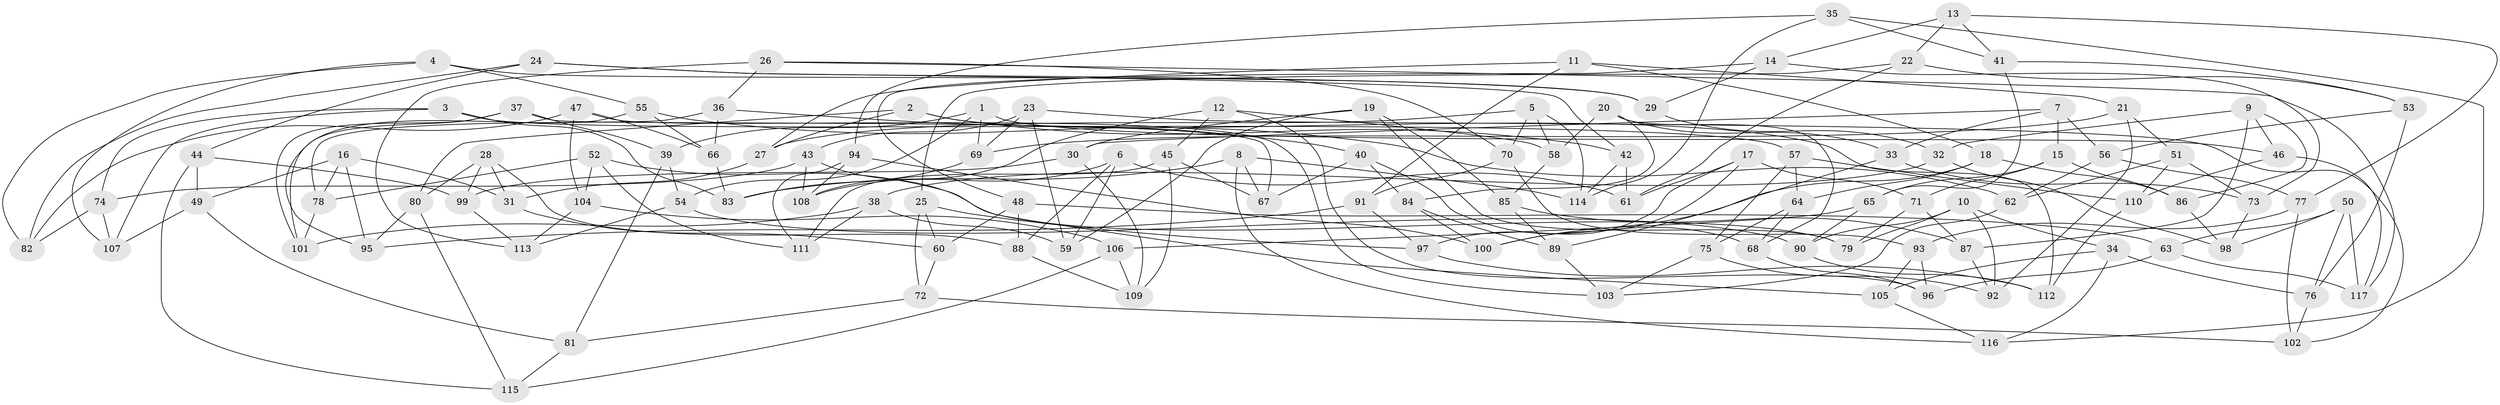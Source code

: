 // Generated by graph-tools (version 1.1) at 2025/11/02/27/25 16:11:48]
// undirected, 117 vertices, 234 edges
graph export_dot {
graph [start="1"]
  node [color=gray90,style=filled];
  1;
  2;
  3;
  4;
  5;
  6;
  7;
  8;
  9;
  10;
  11;
  12;
  13;
  14;
  15;
  16;
  17;
  18;
  19;
  20;
  21;
  22;
  23;
  24;
  25;
  26;
  27;
  28;
  29;
  30;
  31;
  32;
  33;
  34;
  35;
  36;
  37;
  38;
  39;
  40;
  41;
  42;
  43;
  44;
  45;
  46;
  47;
  48;
  49;
  50;
  51;
  52;
  53;
  54;
  55;
  56;
  57;
  58;
  59;
  60;
  61;
  62;
  63;
  64;
  65;
  66;
  67;
  68;
  69;
  70;
  71;
  72;
  73;
  74;
  75;
  76;
  77;
  78;
  79;
  80;
  81;
  82;
  83;
  84;
  85;
  86;
  87;
  88;
  89;
  90;
  91;
  92;
  93;
  94;
  95;
  96;
  97;
  98;
  99;
  100;
  101;
  102;
  103;
  104;
  105;
  106;
  107;
  108;
  109;
  110;
  111;
  112;
  113;
  114;
  115;
  116;
  117;
  1 -- 54;
  1 -- 69;
  1 -- 39;
  1 -- 46;
  2 -- 112;
  2 -- 27;
  2 -- 80;
  2 -- 42;
  3 -- 57;
  3 -- 107;
  3 -- 74;
  3 -- 83;
  4 -- 107;
  4 -- 29;
  4 -- 82;
  4 -- 55;
  5 -- 70;
  5 -- 27;
  5 -- 58;
  5 -- 114;
  6 -- 88;
  6 -- 59;
  6 -- 61;
  6 -- 108;
  7 -- 15;
  7 -- 56;
  7 -- 33;
  7 -- 30;
  8 -- 67;
  8 -- 83;
  8 -- 116;
  8 -- 114;
  9 -- 32;
  9 -- 46;
  9 -- 87;
  9 -- 86;
  10 -- 90;
  10 -- 34;
  10 -- 79;
  10 -- 92;
  11 -- 91;
  11 -- 21;
  11 -- 27;
  11 -- 18;
  12 -- 58;
  12 -- 96;
  12 -- 108;
  12 -- 45;
  13 -- 14;
  13 -- 77;
  13 -- 41;
  13 -- 22;
  14 -- 73;
  14 -- 48;
  14 -- 29;
  15 -- 65;
  15 -- 86;
  15 -- 71;
  16 -- 95;
  16 -- 49;
  16 -- 31;
  16 -- 78;
  17 -- 71;
  17 -- 61;
  17 -- 100;
  17 -- 97;
  18 -- 100;
  18 -- 86;
  18 -- 64;
  19 -- 79;
  19 -- 30;
  19 -- 85;
  19 -- 59;
  20 -- 33;
  20 -- 58;
  20 -- 84;
  20 -- 68;
  21 -- 51;
  21 -- 69;
  21 -- 92;
  22 -- 53;
  22 -- 61;
  22 -- 25;
  23 -- 69;
  23 -- 43;
  23 -- 102;
  23 -- 59;
  24 -- 44;
  24 -- 82;
  24 -- 42;
  24 -- 29;
  25 -- 72;
  25 -- 97;
  25 -- 60;
  26 -- 36;
  26 -- 70;
  26 -- 117;
  26 -- 113;
  27 -- 31;
  28 -- 99;
  28 -- 31;
  28 -- 88;
  28 -- 80;
  29 -- 32;
  30 -- 109;
  30 -- 99;
  31 -- 60;
  32 -- 38;
  32 -- 98;
  33 -- 89;
  33 -- 73;
  34 -- 76;
  34 -- 116;
  34 -- 105;
  35 -- 94;
  35 -- 114;
  35 -- 41;
  35 -- 116;
  36 -- 78;
  36 -- 66;
  36 -- 40;
  37 -- 101;
  37 -- 39;
  37 -- 95;
  37 -- 67;
  38 -- 59;
  38 -- 101;
  38 -- 111;
  39 -- 81;
  39 -- 54;
  40 -- 67;
  40 -- 84;
  40 -- 68;
  41 -- 53;
  41 -- 65;
  42 -- 61;
  42 -- 114;
  43 -- 105;
  43 -- 108;
  43 -- 74;
  44 -- 99;
  44 -- 49;
  44 -- 115;
  45 -- 111;
  45 -- 67;
  45 -- 109;
  46 -- 117;
  46 -- 110;
  47 -- 103;
  47 -- 104;
  47 -- 82;
  47 -- 66;
  48 -- 63;
  48 -- 88;
  48 -- 60;
  49 -- 81;
  49 -- 107;
  50 -- 98;
  50 -- 117;
  50 -- 63;
  50 -- 76;
  51 -- 73;
  51 -- 110;
  51 -- 62;
  52 -- 111;
  52 -- 104;
  52 -- 78;
  52 -- 79;
  53 -- 76;
  53 -- 56;
  54 -- 90;
  54 -- 113;
  55 -- 101;
  55 -- 62;
  55 -- 66;
  56 -- 62;
  56 -- 77;
  57 -- 75;
  57 -- 110;
  57 -- 64;
  58 -- 85;
  60 -- 72;
  62 -- 103;
  63 -- 117;
  63 -- 96;
  64 -- 75;
  64 -- 68;
  65 -- 90;
  65 -- 106;
  66 -- 83;
  68 -- 96;
  69 -- 83;
  70 -- 91;
  70 -- 93;
  71 -- 87;
  71 -- 79;
  72 -- 81;
  72 -- 102;
  73 -- 98;
  74 -- 82;
  74 -- 107;
  75 -- 103;
  75 -- 92;
  76 -- 102;
  77 -- 93;
  77 -- 102;
  78 -- 101;
  80 -- 95;
  80 -- 115;
  81 -- 115;
  84 -- 100;
  84 -- 89;
  85 -- 87;
  85 -- 89;
  86 -- 98;
  87 -- 92;
  88 -- 109;
  89 -- 103;
  90 -- 112;
  91 -- 95;
  91 -- 97;
  93 -- 96;
  93 -- 105;
  94 -- 111;
  94 -- 100;
  94 -- 108;
  97 -- 112;
  99 -- 113;
  104 -- 106;
  104 -- 113;
  105 -- 116;
  106 -- 115;
  106 -- 109;
  110 -- 112;
}
